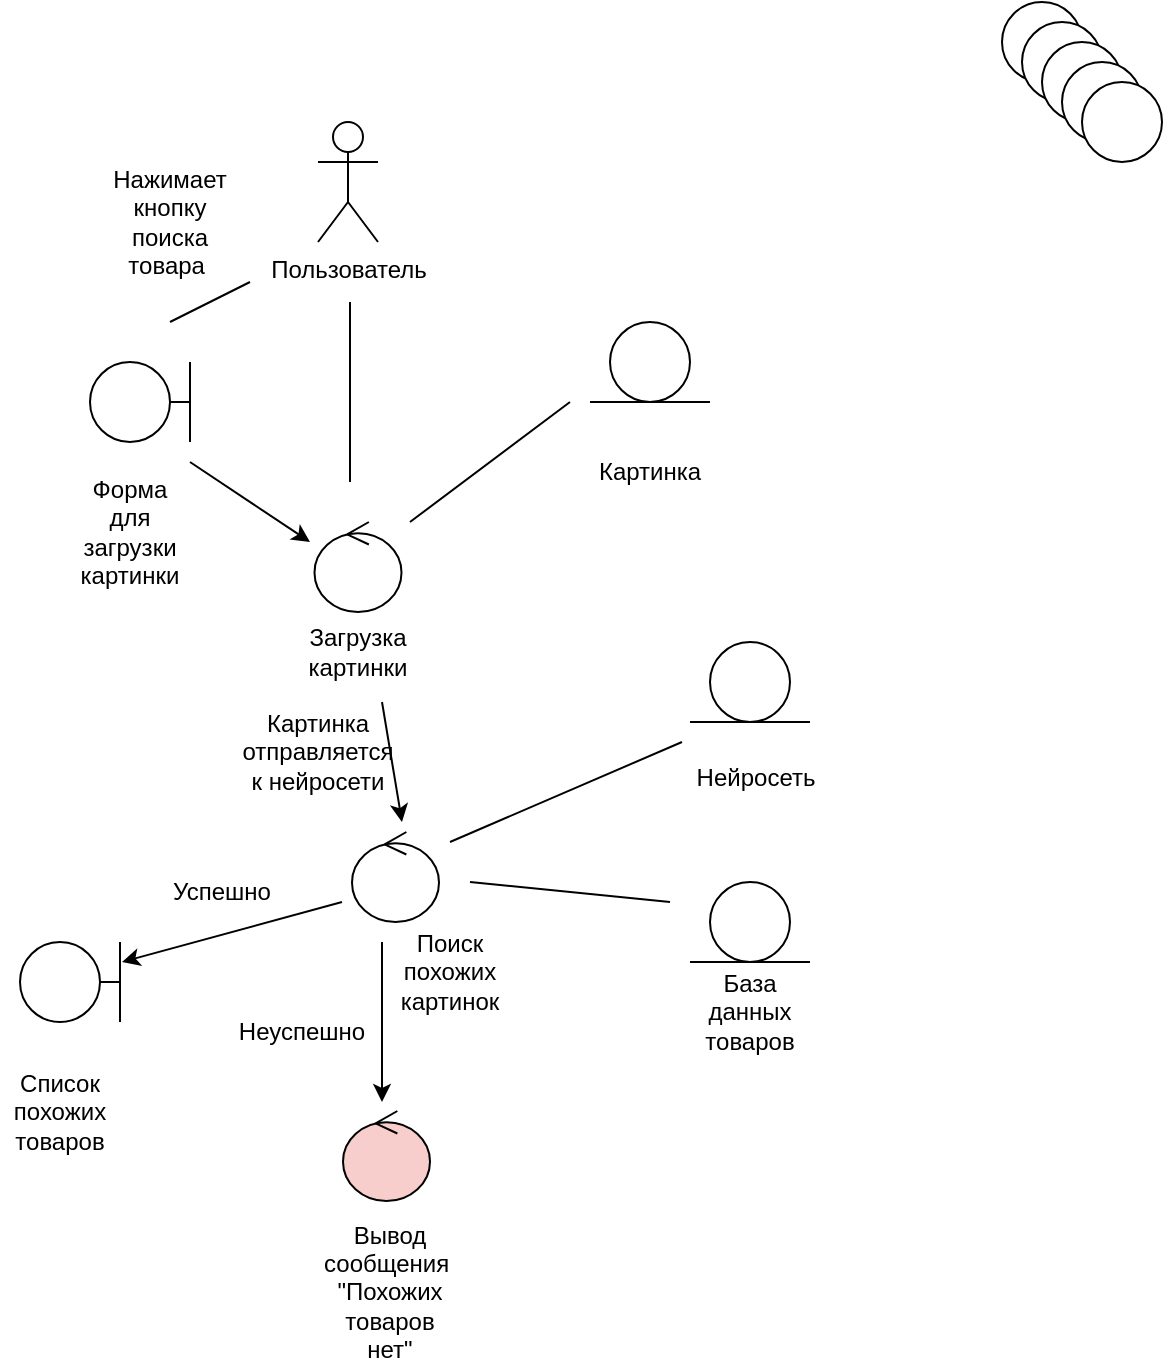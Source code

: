 <mxfile version="20.5.1" type="device"><diagram id="JPeaodMHSvI1St0lt454" name="Страница 1"><mxGraphModel dx="1038" dy="571" grid="1" gridSize="10" guides="1" tooltips="1" connect="1" arrows="1" fold="1" page="1" pageScale="1" pageWidth="827" pageHeight="1169" math="0" shadow="0"><root><mxCell id="0"/><mxCell id="1" parent="0"/><mxCell id="9ZRm-_Wr1voDRRoiY7bT-1" value="Пользователь" style="shape=umlActor;verticalLabelPosition=bottom;verticalAlign=top;html=1;outlineConnect=0;" parent="1" vertex="1"><mxGeometry x="408" y="90" width="30" height="60" as="geometry"/></mxCell><mxCell id="9ZRm-_Wr1voDRRoiY7bT-2" value="" style="ellipse;whiteSpace=wrap;html=1;aspect=fixed;" parent="1" vertex="1"><mxGeometry x="294" y="210" width="40" height="40" as="geometry"/></mxCell><mxCell id="9ZRm-_Wr1voDRRoiY7bT-4" value="" style="endArrow=none;html=1;rounded=0;entryX=1;entryY=0.5;entryDx=0;entryDy=0;" parent="1" target="9ZRm-_Wr1voDRRoiY7bT-2" edge="1"><mxGeometry width="50" height="50" relative="1" as="geometry"><mxPoint x="344" y="230" as="sourcePoint"/><mxPoint x="364" y="220" as="targetPoint"/></mxGeometry></mxCell><mxCell id="9ZRm-_Wr1voDRRoiY7bT-5" value="" style="endArrow=none;html=1;rounded=0;" parent="1" edge="1"><mxGeometry width="50" height="50" relative="1" as="geometry"><mxPoint x="344" y="250" as="sourcePoint"/><mxPoint x="344" y="210" as="targetPoint"/></mxGeometry></mxCell><mxCell id="9ZRm-_Wr1voDRRoiY7bT-6" value="Форма для загрузки картинки" style="text;html=1;strokeColor=none;fillColor=none;align=center;verticalAlign=middle;whiteSpace=wrap;rounded=0;" parent="1" vertex="1"><mxGeometry x="284" y="280" width="60" height="30" as="geometry"/></mxCell><mxCell id="9ZRm-_Wr1voDRRoiY7bT-19" value="" style="ellipse;whiteSpace=wrap;html=1;aspect=fixed;" parent="1" vertex="1"><mxGeometry x="750" y="30" width="40" height="40" as="geometry"/></mxCell><mxCell id="9ZRm-_Wr1voDRRoiY7bT-26" value="" style="ellipse;whiteSpace=wrap;html=1;aspect=fixed;" parent="1" vertex="1"><mxGeometry x="760" y="40" width="40" height="40" as="geometry"/></mxCell><mxCell id="9ZRm-_Wr1voDRRoiY7bT-27" value="" style="ellipse;whiteSpace=wrap;html=1;aspect=fixed;" parent="1" vertex="1"><mxGeometry x="770" y="50" width="40" height="40" as="geometry"/></mxCell><mxCell id="9ZRm-_Wr1voDRRoiY7bT-28" value="" style="ellipse;whiteSpace=wrap;html=1;aspect=fixed;" parent="1" vertex="1"><mxGeometry x="780" y="60" width="40" height="40" as="geometry"/></mxCell><mxCell id="9ZRm-_Wr1voDRRoiY7bT-29" value="" style="ellipse;whiteSpace=wrap;html=1;aspect=fixed;" parent="1" vertex="1"><mxGeometry x="790" y="70" width="40" height="40" as="geometry"/></mxCell><mxCell id="9ZRm-_Wr1voDRRoiY7bT-33" value="" style="ellipse;whiteSpace=wrap;html=1;aspect=fixed;" parent="1" vertex="1"><mxGeometry x="604" y="470" width="40" height="40" as="geometry"/></mxCell><mxCell id="9ZRm-_Wr1voDRRoiY7bT-39" value="" style="endArrow=none;html=1;rounded=0;" parent="1" edge="1"><mxGeometry width="50" height="50" relative="1" as="geometry"><mxPoint x="594" y="510" as="sourcePoint"/><mxPoint x="654" y="510" as="targetPoint"/></mxGeometry></mxCell><mxCell id="9ZRm-_Wr1voDRRoiY7bT-40" value="База данных товаров" style="text;html=1;strokeColor=none;fillColor=none;align=center;verticalAlign=middle;whiteSpace=wrap;rounded=0;" parent="1" vertex="1"><mxGeometry x="594" y="520" width="60" height="30" as="geometry"/></mxCell><mxCell id="9ZRm-_Wr1voDRRoiY7bT-42" value="Поиск похожих картинок" style="text;html=1;strokeColor=none;fillColor=none;align=center;verticalAlign=middle;whiteSpace=wrap;rounded=0;" parent="1" vertex="1"><mxGeometry x="444" y="500" width="60" height="30" as="geometry"/></mxCell><mxCell id="9ZRm-_Wr1voDRRoiY7bT-44" value="" style="ellipse;whiteSpace=wrap;html=1;aspect=fixed;" parent="1" vertex="1"><mxGeometry x="604" y="350" width="40" height="40" as="geometry"/></mxCell><mxCell id="9ZRm-_Wr1voDRRoiY7bT-45" value="" style="endArrow=none;html=1;rounded=0;" parent="1" edge="1"><mxGeometry width="50" height="50" relative="1" as="geometry"><mxPoint x="594" y="390" as="sourcePoint"/><mxPoint x="654" y="390" as="targetPoint"/></mxGeometry></mxCell><mxCell id="9ZRm-_Wr1voDRRoiY7bT-46" value="Нейросеть" style="text;html=1;strokeColor=none;fillColor=none;align=center;verticalAlign=middle;whiteSpace=wrap;rounded=0;" parent="1" vertex="1"><mxGeometry x="600" y="406" width="54" height="24" as="geometry"/></mxCell><mxCell id="9ZRm-_Wr1voDRRoiY7bT-53" value="Нажимает кнопку поиска товара&amp;nbsp;" style="text;html=1;strokeColor=none;fillColor=none;align=center;verticalAlign=middle;whiteSpace=wrap;rounded=0;" parent="1" vertex="1"><mxGeometry x="304" y="125" width="60" height="30" as="geometry"/></mxCell><mxCell id="9ZRm-_Wr1voDRRoiY7bT-54" value="" style="ellipse;whiteSpace=wrap;html=1;aspect=fixed;" parent="1" vertex="1"><mxGeometry x="554" y="190" width="40" height="40" as="geometry"/></mxCell><mxCell id="9ZRm-_Wr1voDRRoiY7bT-55" value="" style="endArrow=none;html=1;rounded=0;" parent="1" edge="1"><mxGeometry width="50" height="50" relative="1" as="geometry"><mxPoint x="544" y="230" as="sourcePoint"/><mxPoint x="604" y="230" as="targetPoint"/></mxGeometry></mxCell><mxCell id="9ZRm-_Wr1voDRRoiY7bT-56" value="Картинка" style="text;html=1;strokeColor=none;fillColor=none;align=center;verticalAlign=middle;whiteSpace=wrap;rounded=0;" parent="1" vertex="1"><mxGeometry x="544" y="250" width="60" height="30" as="geometry"/></mxCell><mxCell id="9ZRm-_Wr1voDRRoiY7bT-59" value="" style="endArrow=none;html=1;rounded=0;" parent="1" edge="1"><mxGeometry width="50" height="50" relative="1" as="geometry"><mxPoint x="474" y="450" as="sourcePoint"/><mxPoint x="590" y="400" as="targetPoint"/></mxGeometry></mxCell><mxCell id="9ZRm-_Wr1voDRRoiY7bT-60" value="" style="endArrow=none;html=1;rounded=0;" parent="1" edge="1"><mxGeometry width="50" height="50" relative="1" as="geometry"><mxPoint x="484" y="470" as="sourcePoint"/><mxPoint x="584" y="480" as="targetPoint"/></mxGeometry></mxCell><mxCell id="9ZRm-_Wr1voDRRoiY7bT-61" value="" style="ellipse;whiteSpace=wrap;html=1;aspect=fixed;" parent="1" vertex="1"><mxGeometry x="259" y="500" width="40" height="40" as="geometry"/></mxCell><mxCell id="9ZRm-_Wr1voDRRoiY7bT-62" value="" style="endArrow=none;html=1;rounded=0;entryX=1;entryY=0.5;entryDx=0;entryDy=0;" parent="1" target="9ZRm-_Wr1voDRRoiY7bT-61" edge="1"><mxGeometry width="50" height="50" relative="1" as="geometry"><mxPoint x="309" y="520" as="sourcePoint"/><mxPoint x="329" y="510" as="targetPoint"/></mxGeometry></mxCell><mxCell id="9ZRm-_Wr1voDRRoiY7bT-63" value="" style="endArrow=none;html=1;rounded=0;" parent="1" edge="1"><mxGeometry width="50" height="50" relative="1" as="geometry"><mxPoint x="309" y="540" as="sourcePoint"/><mxPoint x="309" y="500" as="targetPoint"/></mxGeometry></mxCell><mxCell id="9ZRm-_Wr1voDRRoiY7bT-64" value="Список похожих товаров" style="text;html=1;strokeColor=none;fillColor=none;align=center;verticalAlign=middle;whiteSpace=wrap;rounded=0;" parent="1" vertex="1"><mxGeometry x="249" y="570" width="60" height="30" as="geometry"/></mxCell><mxCell id="9ZRm-_Wr1voDRRoiY7bT-72" value="Загрузка картинки" style="text;html=1;strokeColor=none;fillColor=none;align=center;verticalAlign=middle;whiteSpace=wrap;rounded=0;" parent="1" vertex="1"><mxGeometry x="398" y="340" width="60" height="30" as="geometry"/></mxCell><mxCell id="9ZRm-_Wr1voDRRoiY7bT-73" value="" style="endArrow=none;html=1;rounded=0;" parent="1" edge="1"><mxGeometry width="50" height="50" relative="1" as="geometry"><mxPoint x="454" y="290" as="sourcePoint"/><mxPoint x="534" y="230" as="targetPoint"/></mxGeometry></mxCell><mxCell id="9ZRm-_Wr1voDRRoiY7bT-76" value="" style="endArrow=classic;html=1;rounded=0;" parent="1" edge="1"><mxGeometry width="50" height="50" relative="1" as="geometry"><mxPoint x="420" y="480" as="sourcePoint"/><mxPoint x="310" y="510" as="targetPoint"/></mxGeometry></mxCell><mxCell id="9ZRm-_Wr1voDRRoiY7bT-77" value="" style="endArrow=classic;html=1;rounded=0;" parent="1" edge="1"><mxGeometry width="50" height="50" relative="1" as="geometry"><mxPoint x="440" y="380" as="sourcePoint"/><mxPoint x="450" y="440" as="targetPoint"/></mxGeometry></mxCell><mxCell id="9ZRm-_Wr1voDRRoiY7bT-78" value="" style="endArrow=classic;html=1;rounded=0;" parent="1" edge="1"><mxGeometry width="50" height="50" relative="1" as="geometry"><mxPoint x="344" y="260" as="sourcePoint"/><mxPoint x="404" y="300" as="targetPoint"/></mxGeometry></mxCell><mxCell id="9ZRm-_Wr1voDRRoiY7bT-81" value="" style="endArrow=none;html=1;rounded=0;" parent="1" edge="1"><mxGeometry width="50" height="50" relative="1" as="geometry"><mxPoint x="334" y="190" as="sourcePoint"/><mxPoint x="374" y="170" as="targetPoint"/></mxGeometry></mxCell><mxCell id="9ZRm-_Wr1voDRRoiY7bT-87" value="Вывод сообщения&amp;nbsp; &quot;Похожих товаров нет&quot;" style="text;html=1;strokeColor=none;fillColor=none;align=center;verticalAlign=middle;whiteSpace=wrap;rounded=0;" parent="1" vertex="1"><mxGeometry x="414" y="660" width="60" height="30" as="geometry"/></mxCell><mxCell id="9ZRm-_Wr1voDRRoiY7bT-89" value="" style="endArrow=classic;html=1;rounded=0;" parent="1" edge="1"><mxGeometry width="50" height="50" relative="1" as="geometry"><mxPoint x="440" y="500" as="sourcePoint"/><mxPoint x="440" y="580" as="targetPoint"/></mxGeometry></mxCell><mxCell id="9ZRm-_Wr1voDRRoiY7bT-90" value="Успешно" style="text;html=1;strokeColor=none;fillColor=none;align=center;verticalAlign=middle;whiteSpace=wrap;rounded=0;" parent="1" vertex="1"><mxGeometry x="330" y="460" width="60" height="30" as="geometry"/></mxCell><mxCell id="9ZRm-_Wr1voDRRoiY7bT-91" value="Неуспешно" style="text;html=1;strokeColor=none;fillColor=none;align=center;verticalAlign=middle;whiteSpace=wrap;rounded=0;" parent="1" vertex="1"><mxGeometry x="370" y="530" width="60" height="30" as="geometry"/></mxCell><mxCell id="9ZRm-_Wr1voDRRoiY7bT-92" value="" style="endArrow=none;html=1;rounded=0;" parent="1" edge="1"><mxGeometry width="50" height="50" relative="1" as="geometry"><mxPoint x="424" y="270" as="sourcePoint"/><mxPoint x="424" y="180" as="targetPoint"/></mxGeometry></mxCell><mxCell id="9ZRm-_Wr1voDRRoiY7bT-95" value="" style="ellipse;shape=umlControl;whiteSpace=wrap;html=1;" parent="1" vertex="1"><mxGeometry x="406.25" y="290" width="43.5" height="45" as="geometry"/></mxCell><mxCell id="9ZRm-_Wr1voDRRoiY7bT-96" value="" style="ellipse;shape=umlControl;whiteSpace=wrap;html=1;" parent="1" vertex="1"><mxGeometry x="425" y="445" width="43.5" height="45" as="geometry"/></mxCell><mxCell id="9ZRm-_Wr1voDRRoiY7bT-101" value="" style="ellipse;shape=umlControl;whiteSpace=wrap;html=1;fillColor=#f8cecc;strokeColor=#000000;" parent="1" vertex="1"><mxGeometry x="420.5" y="584.5" width="43.5" height="45" as="geometry"/></mxCell><mxCell id="9ZRm-_Wr1voDRRoiY7bT-102" value="Картинка отправляется к нейросети" style="text;html=1;strokeColor=none;fillColor=none;align=center;verticalAlign=middle;whiteSpace=wrap;rounded=0;" parent="1" vertex="1"><mxGeometry x="378" y="390" width="60" height="30" as="geometry"/></mxCell></root></mxGraphModel></diagram></mxfile>